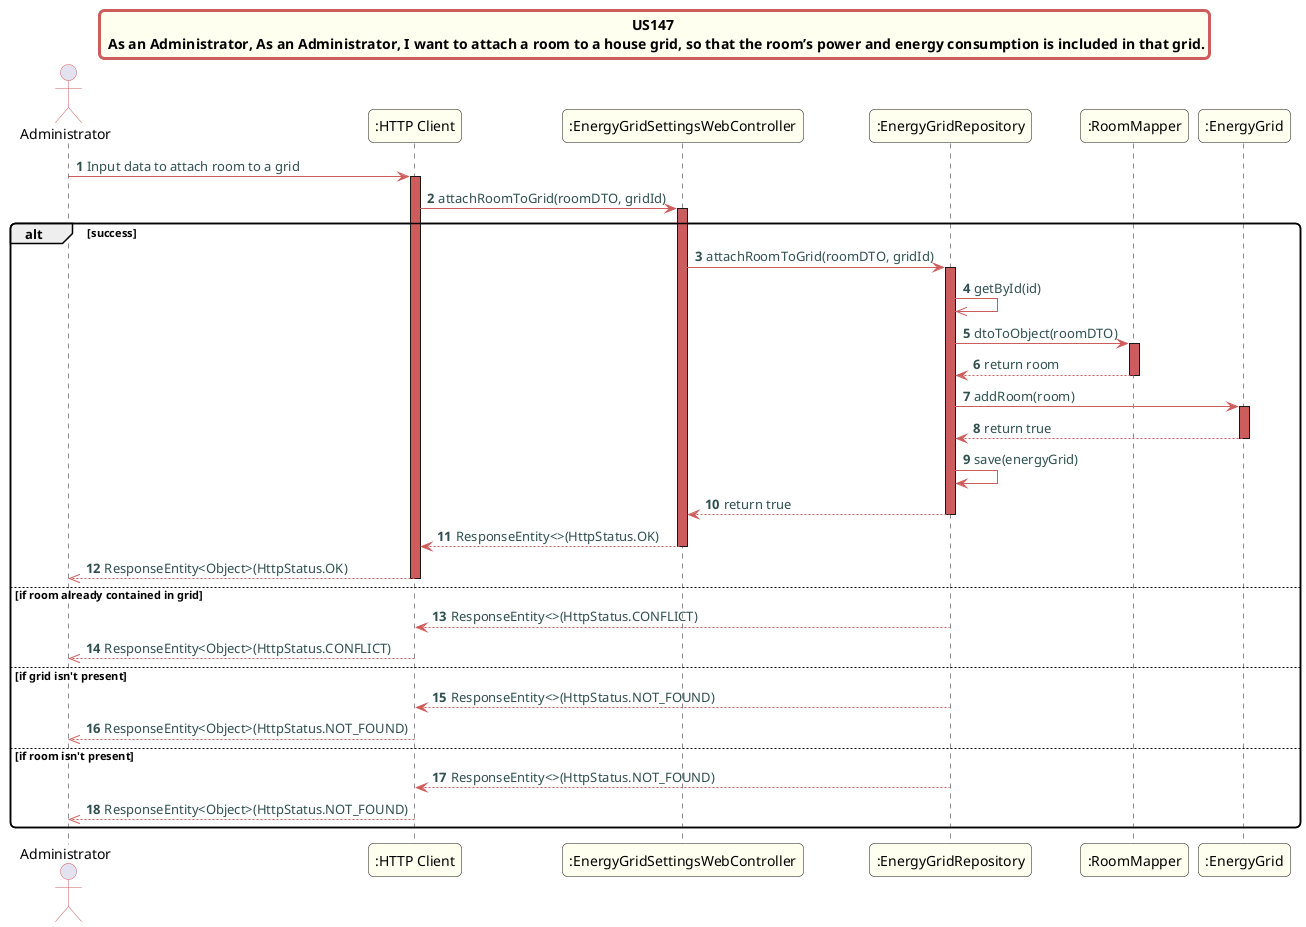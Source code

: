 @startuml
skinparam titleBorderRoundCorner 10
skinparam titleBorderThickness 3
skinparam titleBorderColor indianred
skinparam titleBackgroundColor ivory
skinparam FontName quicksand

skinparam actor {
 	BorderColor indianred
 	}

 skinparam sequence {
 	LifeLineBackgroundColor indianred
 	ParticipantBackgroundColor ivory
 }

 skinparam roundcorner 10

 skinparam component {
   arrowThickness 1
   ArrowFontName Verdana
   ArrowColor indianred
   ArrowFontColor darkslategrey
 }
title US147 \n As an Administrator, As an Administrator, I want to attach a room to a house grid, so that the room’s power and energy consumption is included in that grid.
autonumber
actor "Administrator"
"Administrator" -> ":HTTP Client":  Input data to attach room to a grid
activate ":HTTP Client"
":HTTP Client" -> ":EnergyGridSettingsWebController":  attachRoomToGrid(roomDTO, gridId)
activate ":EnergyGridSettingsWebController"
alt success
":EnergyGridSettingsWebController" -> ":EnergyGridRepository": attachRoomToGrid(roomDTO, gridId)
activate ":EnergyGridRepository"
":EnergyGridRepository" ->> ":EnergyGridRepository": getById(id)
":EnergyGridRepository" -> ":RoomMapper": dtoToObject(roomDTO)
activate ":RoomMapper"
":RoomMapper" --> ":EnergyGridRepository" : return room
deactivate ":RoomMapper"
":EnergyGridRepository" -> ":EnergyGrid": addRoom(room)
activate ":EnergyGrid"
":EnergyGrid" --> ":EnergyGridRepository" : return true
deactivate ":EnergyGrid"
":EnergyGridRepository" -> ":EnergyGridRepository" : save(energyGrid)
":EnergyGridRepository" --> ":EnergyGridSettingsWebController": return true
deactivate ":EnergyGridRepository"
":EnergyGridSettingsWebController" --> ":HTTP Client": ResponseEntity<>(HttpStatus.OK)
deactivate ":EnergyGridSettingsWebController"
":HTTP Client" -->> "Administrator": ResponseEntity<Object>(HttpStatus.OK)
deactivate ":HTTP Client"
else if room already contained in grid
":EnergyGridRepository" --> ":HTTP Client": ResponseEntity<>(HttpStatus.CONFLICT)
":HTTP Client" -->> "Administrator": ResponseEntity<Object>(HttpStatus.CONFLICT)
else if grid isn't present
":EnergyGridRepository" --> ":HTTP Client": ResponseEntity<>(HttpStatus.NOT_FOUND)
":HTTP Client" -->> "Administrator": ResponseEntity<Object>(HttpStatus.NOT_FOUND)
else if room isn't present
":EnergyGridRepository" --> ":HTTP Client": ResponseEntity<>(HttpStatus.NOT_FOUND)
":HTTP Client" -->> "Administrator": ResponseEntity<Object>(HttpStatus.NOT_FOUND)
end
@enduml